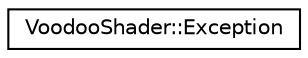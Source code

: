 digraph G
{
  edge [fontname="Helvetica",fontsize="10",labelfontname="Helvetica",labelfontsize="10"];
  node [fontname="Helvetica",fontsize="10",shape=record];
  rankdir="LR";
  Node1 [label="VoodooShader::Exception",height=0.2,width=0.4,color="black", fillcolor="white", style="filled",URL="$class_voodoo_shader_1_1_exception.html",tooltip="Generic exception class for Voodoo applications."];
}
